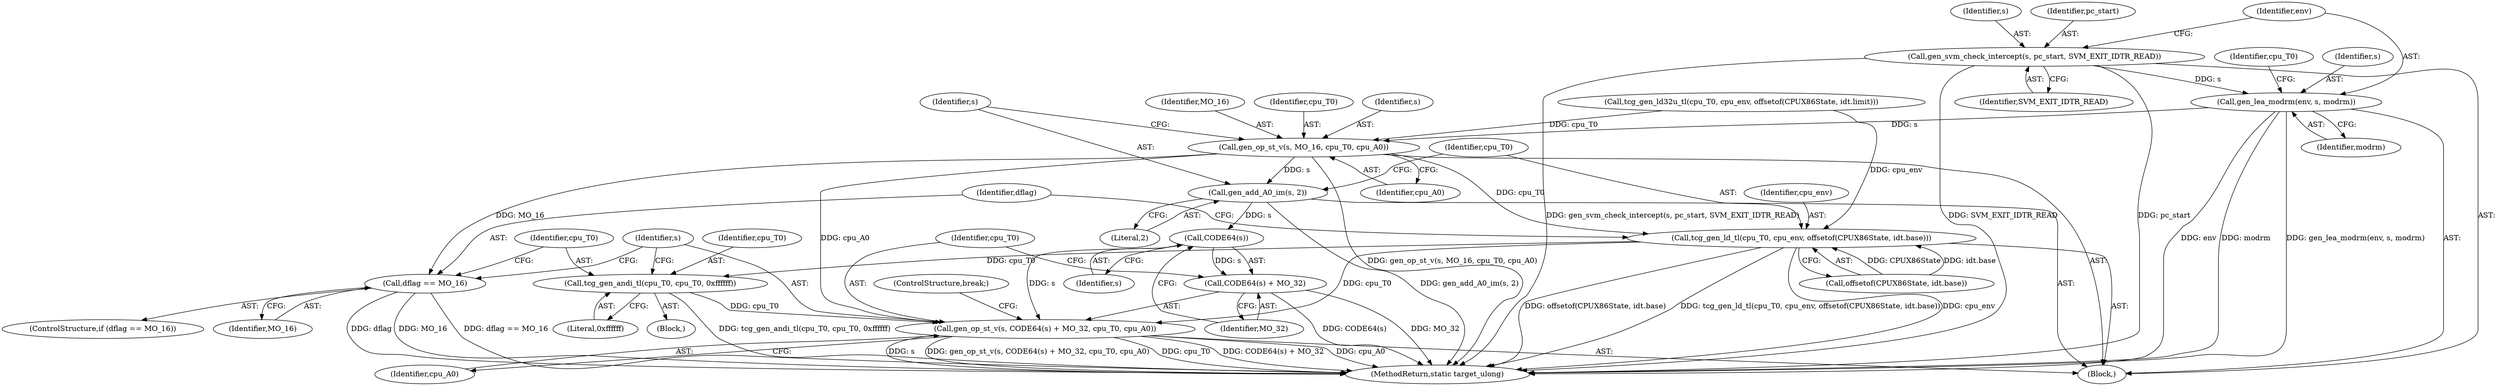 digraph "0_qemu_30663fd26c0307e414622c7a8607fbc04f92ec14@pointer" {
"1008686" [label="(Call,gen_svm_check_intercept(s, pc_start, SVM_EXIT_IDTR_READ))"];
"1008690" [label="(Call,gen_lea_modrm(env, s, modrm))"];
"1008702" [label="(Call,gen_op_st_v(s, MO_16, cpu_T0, cpu_A0))"];
"1008707" [label="(Call,gen_add_A0_im(s, 2))"];
"1008730" [label="(Call,CODE64(s))"];
"1008727" [label="(Call,gen_op_st_v(s, CODE64(s) + MO_32, cpu_T0, cpu_A0))"];
"1008729" [label="(Call,CODE64(s) + MO_32)"];
"1008710" [label="(Call,tcg_gen_ld_tl(cpu_T0, cpu_env, offsetof(CPUX86State, idt.base)))"];
"1008723" [label="(Call,tcg_gen_andi_tl(cpu_T0, cpu_T0, 0xffffff))"];
"1008719" [label="(Call,dflag == MO_16)"];
"1008732" [label="(Identifier,MO_32)"];
"1008726" [label="(Literal,0xffffff)"];
"1008502" [label="(Block,)"];
"1008718" [label="(ControlStructure,if (dflag == MO_16))"];
"1008687" [label="(Identifier,s)"];
"1008690" [label="(Call,gen_lea_modrm(env, s, modrm))"];
"1008729" [label="(Call,CODE64(s) + MO_32)"];
"1008704" [label="(Identifier,MO_16)"];
"1008713" [label="(Call,offsetof(CPUX86State, idt.base))"];
"1008691" [label="(Identifier,env)"];
"1008735" [label="(ControlStructure,break;)"];
"1008731" [label="(Identifier,s)"];
"1008688" [label="(Identifier,pc_start)"];
"1008728" [label="(Identifier,s)"];
"1008694" [label="(Call,tcg_gen_ld32u_tl(cpu_T0, cpu_env, offsetof(CPUX86State, idt.limit)))"];
"1008705" [label="(Identifier,cpu_T0)"];
"1008702" [label="(Call,gen_op_st_v(s, MO_16, cpu_T0, cpu_A0))"];
"1008708" [label="(Identifier,s)"];
"1008723" [label="(Call,tcg_gen_andi_tl(cpu_T0, cpu_T0, 0xffffff))"];
"1008707" [label="(Call,gen_add_A0_im(s, 2))"];
"1008695" [label="(Identifier,cpu_T0)"];
"1008710" [label="(Call,tcg_gen_ld_tl(cpu_T0, cpu_env, offsetof(CPUX86State, idt.base)))"];
"1008703" [label="(Identifier,s)"];
"1008709" [label="(Literal,2)"];
"1008734" [label="(Identifier,cpu_A0)"];
"1008725" [label="(Identifier,cpu_T0)"];
"1008722" [label="(Block,)"];
"1008711" [label="(Identifier,cpu_T0)"];
"1008733" [label="(Identifier,cpu_T0)"];
"1008712" [label="(Identifier,cpu_env)"];
"1008706" [label="(Identifier,cpu_A0)"];
"1008692" [label="(Identifier,s)"];
"1008721" [label="(Identifier,MO_16)"];
"1011840" [label="(MethodReturn,static target_ulong)"];
"1008727" [label="(Call,gen_op_st_v(s, CODE64(s) + MO_32, cpu_T0, cpu_A0))"];
"1008693" [label="(Identifier,modrm)"];
"1008724" [label="(Identifier,cpu_T0)"];
"1008719" [label="(Call,dflag == MO_16)"];
"1008689" [label="(Identifier,SVM_EXIT_IDTR_READ)"];
"1008720" [label="(Identifier,dflag)"];
"1008730" [label="(Call,CODE64(s))"];
"1008686" [label="(Call,gen_svm_check_intercept(s, pc_start, SVM_EXIT_IDTR_READ))"];
"1008686" -> "1008502"  [label="AST: "];
"1008686" -> "1008689"  [label="CFG: "];
"1008687" -> "1008686"  [label="AST: "];
"1008688" -> "1008686"  [label="AST: "];
"1008689" -> "1008686"  [label="AST: "];
"1008691" -> "1008686"  [label="CFG: "];
"1008686" -> "1011840"  [label="DDG: pc_start"];
"1008686" -> "1011840"  [label="DDG: gen_svm_check_intercept(s, pc_start, SVM_EXIT_IDTR_READ)"];
"1008686" -> "1011840"  [label="DDG: SVM_EXIT_IDTR_READ"];
"1008686" -> "1008690"  [label="DDG: s"];
"1008690" -> "1008502"  [label="AST: "];
"1008690" -> "1008693"  [label="CFG: "];
"1008691" -> "1008690"  [label="AST: "];
"1008692" -> "1008690"  [label="AST: "];
"1008693" -> "1008690"  [label="AST: "];
"1008695" -> "1008690"  [label="CFG: "];
"1008690" -> "1011840"  [label="DDG: modrm"];
"1008690" -> "1011840"  [label="DDG: gen_lea_modrm(env, s, modrm)"];
"1008690" -> "1011840"  [label="DDG: env"];
"1008690" -> "1008702"  [label="DDG: s"];
"1008702" -> "1008502"  [label="AST: "];
"1008702" -> "1008706"  [label="CFG: "];
"1008703" -> "1008702"  [label="AST: "];
"1008704" -> "1008702"  [label="AST: "];
"1008705" -> "1008702"  [label="AST: "];
"1008706" -> "1008702"  [label="AST: "];
"1008708" -> "1008702"  [label="CFG: "];
"1008702" -> "1011840"  [label="DDG: gen_op_st_v(s, MO_16, cpu_T0, cpu_A0)"];
"1008694" -> "1008702"  [label="DDG: cpu_T0"];
"1008702" -> "1008707"  [label="DDG: s"];
"1008702" -> "1008710"  [label="DDG: cpu_T0"];
"1008702" -> "1008719"  [label="DDG: MO_16"];
"1008702" -> "1008727"  [label="DDG: cpu_A0"];
"1008707" -> "1008502"  [label="AST: "];
"1008707" -> "1008709"  [label="CFG: "];
"1008708" -> "1008707"  [label="AST: "];
"1008709" -> "1008707"  [label="AST: "];
"1008711" -> "1008707"  [label="CFG: "];
"1008707" -> "1011840"  [label="DDG: gen_add_A0_im(s, 2)"];
"1008707" -> "1008730"  [label="DDG: s"];
"1008730" -> "1008729"  [label="AST: "];
"1008730" -> "1008731"  [label="CFG: "];
"1008731" -> "1008730"  [label="AST: "];
"1008732" -> "1008730"  [label="CFG: "];
"1008730" -> "1008727"  [label="DDG: s"];
"1008730" -> "1008729"  [label="DDG: s"];
"1008727" -> "1008502"  [label="AST: "];
"1008727" -> "1008734"  [label="CFG: "];
"1008728" -> "1008727"  [label="AST: "];
"1008729" -> "1008727"  [label="AST: "];
"1008733" -> "1008727"  [label="AST: "];
"1008734" -> "1008727"  [label="AST: "];
"1008735" -> "1008727"  [label="CFG: "];
"1008727" -> "1011840"  [label="DDG: s"];
"1008727" -> "1011840"  [label="DDG: gen_op_st_v(s, CODE64(s) + MO_32, cpu_T0, cpu_A0)"];
"1008727" -> "1011840"  [label="DDG: cpu_T0"];
"1008727" -> "1011840"  [label="DDG: CODE64(s) + MO_32"];
"1008727" -> "1011840"  [label="DDG: cpu_A0"];
"1008723" -> "1008727"  [label="DDG: cpu_T0"];
"1008710" -> "1008727"  [label="DDG: cpu_T0"];
"1008729" -> "1008732"  [label="CFG: "];
"1008732" -> "1008729"  [label="AST: "];
"1008733" -> "1008729"  [label="CFG: "];
"1008729" -> "1011840"  [label="DDG: MO_32"];
"1008729" -> "1011840"  [label="DDG: CODE64(s)"];
"1008710" -> "1008502"  [label="AST: "];
"1008710" -> "1008713"  [label="CFG: "];
"1008711" -> "1008710"  [label="AST: "];
"1008712" -> "1008710"  [label="AST: "];
"1008713" -> "1008710"  [label="AST: "];
"1008720" -> "1008710"  [label="CFG: "];
"1008710" -> "1011840"  [label="DDG: tcg_gen_ld_tl(cpu_T0, cpu_env, offsetof(CPUX86State, idt.base))"];
"1008710" -> "1011840"  [label="DDG: cpu_env"];
"1008710" -> "1011840"  [label="DDG: offsetof(CPUX86State, idt.base)"];
"1008694" -> "1008710"  [label="DDG: cpu_env"];
"1008713" -> "1008710"  [label="DDG: CPUX86State"];
"1008713" -> "1008710"  [label="DDG: idt.base"];
"1008710" -> "1008723"  [label="DDG: cpu_T0"];
"1008723" -> "1008722"  [label="AST: "];
"1008723" -> "1008726"  [label="CFG: "];
"1008724" -> "1008723"  [label="AST: "];
"1008725" -> "1008723"  [label="AST: "];
"1008726" -> "1008723"  [label="AST: "];
"1008728" -> "1008723"  [label="CFG: "];
"1008723" -> "1011840"  [label="DDG: tcg_gen_andi_tl(cpu_T0, cpu_T0, 0xffffff)"];
"1008719" -> "1008718"  [label="AST: "];
"1008719" -> "1008721"  [label="CFG: "];
"1008720" -> "1008719"  [label="AST: "];
"1008721" -> "1008719"  [label="AST: "];
"1008724" -> "1008719"  [label="CFG: "];
"1008728" -> "1008719"  [label="CFG: "];
"1008719" -> "1011840"  [label="DDG: MO_16"];
"1008719" -> "1011840"  [label="DDG: dflag == MO_16"];
"1008719" -> "1011840"  [label="DDG: dflag"];
}
